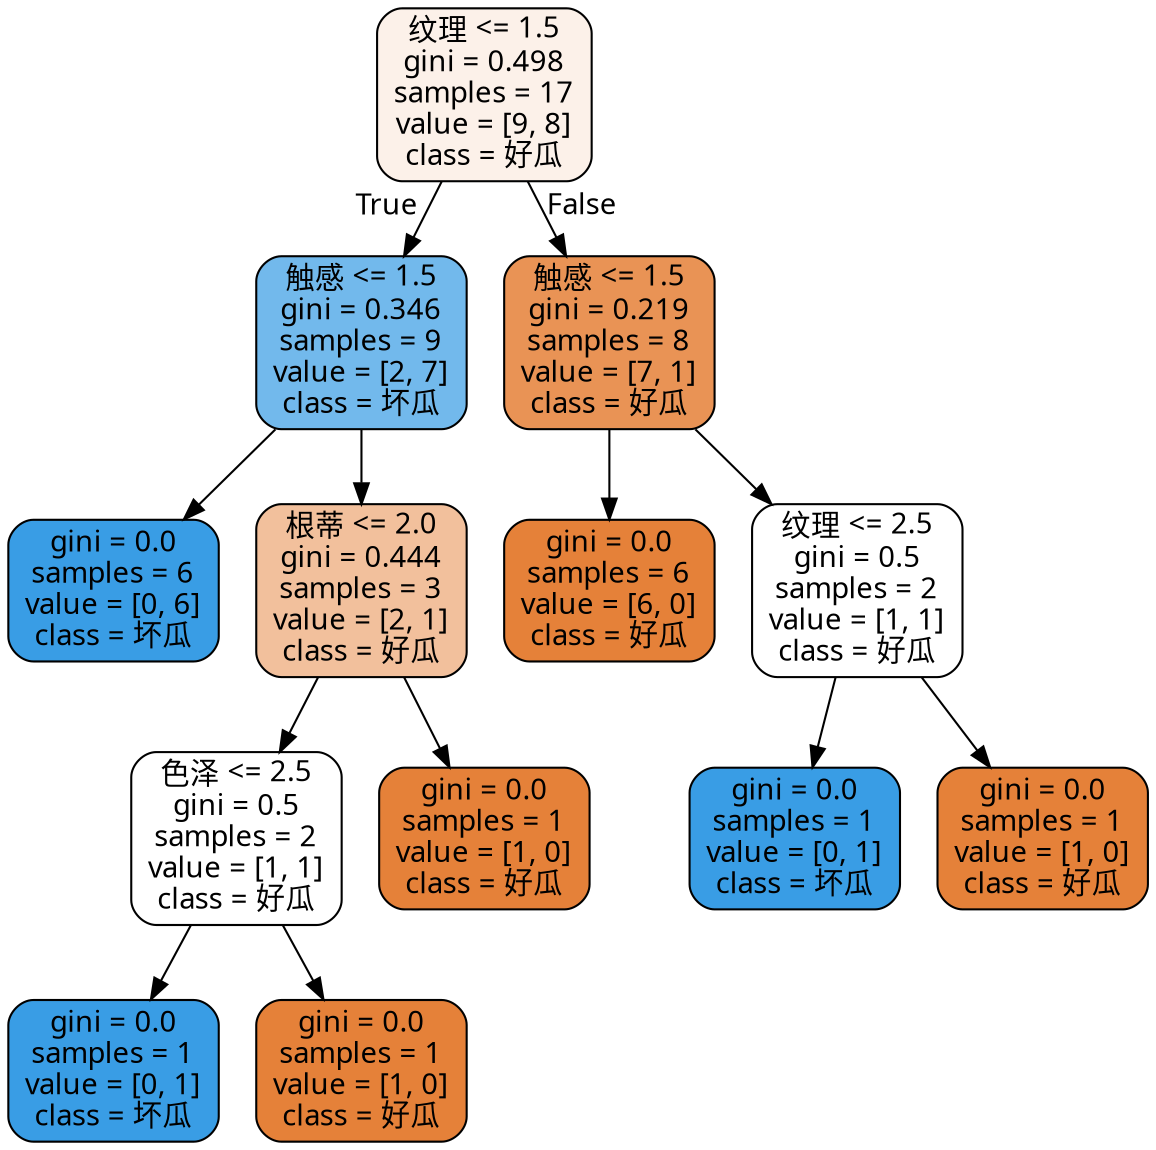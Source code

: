 digraph Tree {
node [shape=box, style="filled, rounded", color="black", fontname=FangSong] ;
edge [fontname=FangSong] ;
0 [label="纹理 <= 1.5\ngini = 0.498\nsamples = 17\nvalue = [9, 8]\nclass = 好瓜", fillcolor="#fcf1e9"] ;
1 [label="触感 <= 1.5\ngini = 0.346\nsamples = 9\nvalue = [2, 7]\nclass = 坏瓜", fillcolor="#72b9ec"] ;
0 -> 1 [labeldistance=2.5, labelangle=45, headlabel="True"] ;
2 [label="gini = 0.0\nsamples = 6\nvalue = [0, 6]\nclass = 坏瓜", fillcolor="#399de5"] ;
1 -> 2 ;
3 [label="根蒂 <= 2.0\ngini = 0.444\nsamples = 3\nvalue = [2, 1]\nclass = 好瓜", fillcolor="#f2c09c"] ;
1 -> 3 ;
4 [label="色泽 <= 2.5\ngini = 0.5\nsamples = 2\nvalue = [1, 1]\nclass = 好瓜", fillcolor="#ffffff"] ;
3 -> 4 ;
5 [label="gini = 0.0\nsamples = 1\nvalue = [0, 1]\nclass = 坏瓜", fillcolor="#399de5"] ;
4 -> 5 ;
6 [label="gini = 0.0\nsamples = 1\nvalue = [1, 0]\nclass = 好瓜", fillcolor="#e58139"] ;
4 -> 6 ;
7 [label="gini = 0.0\nsamples = 1\nvalue = [1, 0]\nclass = 好瓜", fillcolor="#e58139"] ;
3 -> 7 ;
8 [label="触感 <= 1.5\ngini = 0.219\nsamples = 8\nvalue = [7, 1]\nclass = 好瓜", fillcolor="#e99355"] ;
0 -> 8 [labeldistance=2.5, labelangle=-45, headlabel="False"] ;
9 [label="gini = 0.0\nsamples = 6\nvalue = [6, 0]\nclass = 好瓜", fillcolor="#e58139"] ;
8 -> 9 ;
10 [label="纹理 <= 2.5\ngini = 0.5\nsamples = 2\nvalue = [1, 1]\nclass = 好瓜", fillcolor="#ffffff"] ;
8 -> 10 ;
11 [label="gini = 0.0\nsamples = 1\nvalue = [0, 1]\nclass = 坏瓜", fillcolor="#399de5"] ;
10 -> 11 ;
12 [label="gini = 0.0\nsamples = 1\nvalue = [1, 0]\nclass = 好瓜", fillcolor="#e58139"] ;
10 -> 12 ;
}
